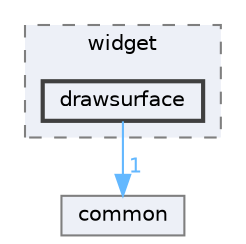 digraph "C:/microchip/harmony3/gfx/middleware/legato/library/src/gfx/legato/widget/drawsurface"
{
 // INTERACTIVE_SVG=YES
 // LATEX_PDF_SIZE
  bgcolor="transparent";
  edge [fontname=Helvetica,fontsize=10,labelfontname=Helvetica,labelfontsize=10];
  node [fontname=Helvetica,fontsize=10,shape=box,height=0.2,width=0.4];
  compound=true
  subgraph clusterdir_139e39c2cbbb9c4d4856e374ea12d038 {
    graph [ bgcolor="#edf0f7", pencolor="grey50", label="widget", fontname=Helvetica,fontsize=10 style="filled,dashed", URL="dir_139e39c2cbbb9c4d4856e374ea12d038.html",tooltip=""]
  dir_f43edd6e57efc632cc65bdd586691760 [label="drawsurface", fillcolor="#edf0f7", color="grey25", style="filled,bold", URL="dir_f43edd6e57efc632cc65bdd586691760.html",tooltip=""];
  }
  dir_b3f224f181338695a4734ca3080f2eb5 [label="common", fillcolor="#edf0f7", color="grey50", style="filled", URL="dir_b3f224f181338695a4734ca3080f2eb5.html",tooltip=""];
  dir_f43edd6e57efc632cc65bdd586691760->dir_b3f224f181338695a4734ca3080f2eb5 [headlabel="1", labeldistance=1.5 headhref="dir_000032_000011.html" color="steelblue1" fontcolor="steelblue1"];
}
